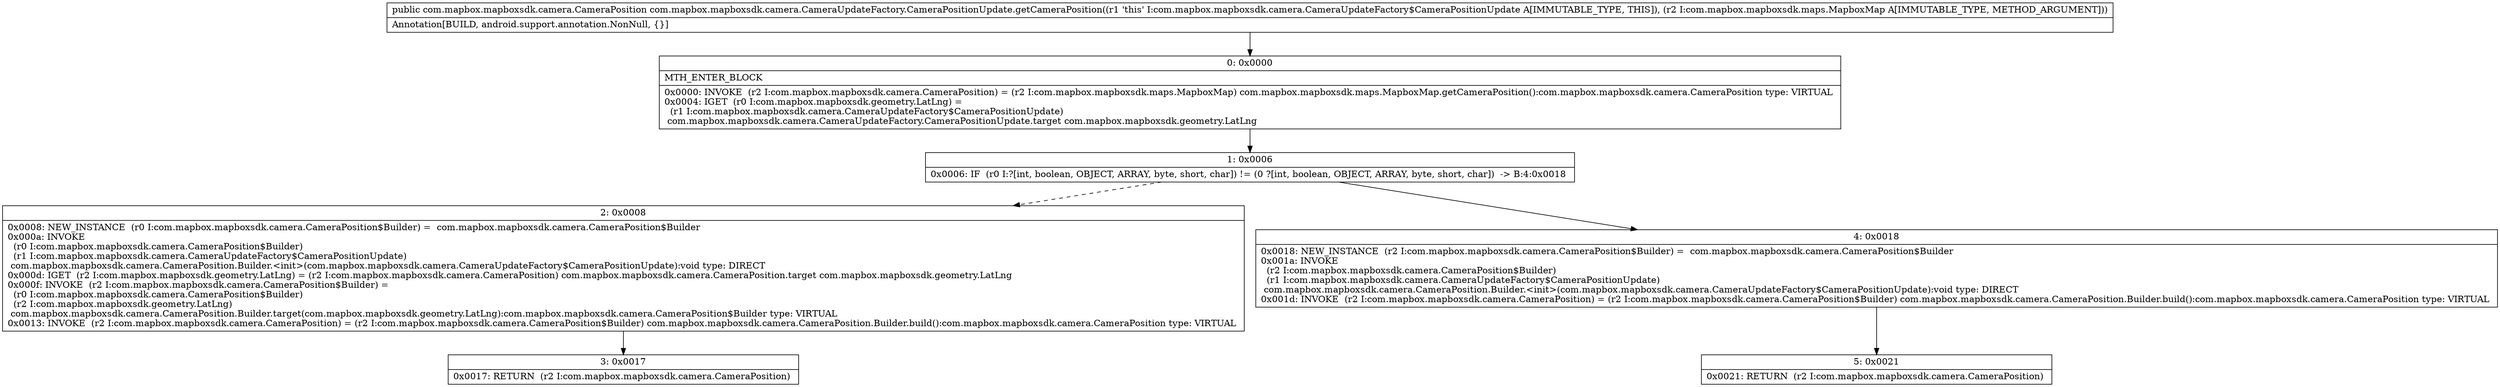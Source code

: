 digraph "CFG forcom.mapbox.mapboxsdk.camera.CameraUpdateFactory.CameraPositionUpdate.getCameraPosition(Lcom\/mapbox\/mapboxsdk\/maps\/MapboxMap;)Lcom\/mapbox\/mapboxsdk\/camera\/CameraPosition;" {
Node_0 [shape=record,label="{0\:\ 0x0000|MTH_ENTER_BLOCK\l|0x0000: INVOKE  (r2 I:com.mapbox.mapboxsdk.camera.CameraPosition) = (r2 I:com.mapbox.mapboxsdk.maps.MapboxMap) com.mapbox.mapboxsdk.maps.MapboxMap.getCameraPosition():com.mapbox.mapboxsdk.camera.CameraPosition type: VIRTUAL \l0x0004: IGET  (r0 I:com.mapbox.mapboxsdk.geometry.LatLng) = \l  (r1 I:com.mapbox.mapboxsdk.camera.CameraUpdateFactory$CameraPositionUpdate)\l com.mapbox.mapboxsdk.camera.CameraUpdateFactory.CameraPositionUpdate.target com.mapbox.mapboxsdk.geometry.LatLng \l}"];
Node_1 [shape=record,label="{1\:\ 0x0006|0x0006: IF  (r0 I:?[int, boolean, OBJECT, ARRAY, byte, short, char]) != (0 ?[int, boolean, OBJECT, ARRAY, byte, short, char])  \-\> B:4:0x0018 \l}"];
Node_2 [shape=record,label="{2\:\ 0x0008|0x0008: NEW_INSTANCE  (r0 I:com.mapbox.mapboxsdk.camera.CameraPosition$Builder) =  com.mapbox.mapboxsdk.camera.CameraPosition$Builder \l0x000a: INVOKE  \l  (r0 I:com.mapbox.mapboxsdk.camera.CameraPosition$Builder)\l  (r1 I:com.mapbox.mapboxsdk.camera.CameraUpdateFactory$CameraPositionUpdate)\l com.mapbox.mapboxsdk.camera.CameraPosition.Builder.\<init\>(com.mapbox.mapboxsdk.camera.CameraUpdateFactory$CameraPositionUpdate):void type: DIRECT \l0x000d: IGET  (r2 I:com.mapbox.mapboxsdk.geometry.LatLng) = (r2 I:com.mapbox.mapboxsdk.camera.CameraPosition) com.mapbox.mapboxsdk.camera.CameraPosition.target com.mapbox.mapboxsdk.geometry.LatLng \l0x000f: INVOKE  (r2 I:com.mapbox.mapboxsdk.camera.CameraPosition$Builder) = \l  (r0 I:com.mapbox.mapboxsdk.camera.CameraPosition$Builder)\l  (r2 I:com.mapbox.mapboxsdk.geometry.LatLng)\l com.mapbox.mapboxsdk.camera.CameraPosition.Builder.target(com.mapbox.mapboxsdk.geometry.LatLng):com.mapbox.mapboxsdk.camera.CameraPosition$Builder type: VIRTUAL \l0x0013: INVOKE  (r2 I:com.mapbox.mapboxsdk.camera.CameraPosition) = (r2 I:com.mapbox.mapboxsdk.camera.CameraPosition$Builder) com.mapbox.mapboxsdk.camera.CameraPosition.Builder.build():com.mapbox.mapboxsdk.camera.CameraPosition type: VIRTUAL \l}"];
Node_3 [shape=record,label="{3\:\ 0x0017|0x0017: RETURN  (r2 I:com.mapbox.mapboxsdk.camera.CameraPosition) \l}"];
Node_4 [shape=record,label="{4\:\ 0x0018|0x0018: NEW_INSTANCE  (r2 I:com.mapbox.mapboxsdk.camera.CameraPosition$Builder) =  com.mapbox.mapboxsdk.camera.CameraPosition$Builder \l0x001a: INVOKE  \l  (r2 I:com.mapbox.mapboxsdk.camera.CameraPosition$Builder)\l  (r1 I:com.mapbox.mapboxsdk.camera.CameraUpdateFactory$CameraPositionUpdate)\l com.mapbox.mapboxsdk.camera.CameraPosition.Builder.\<init\>(com.mapbox.mapboxsdk.camera.CameraUpdateFactory$CameraPositionUpdate):void type: DIRECT \l0x001d: INVOKE  (r2 I:com.mapbox.mapboxsdk.camera.CameraPosition) = (r2 I:com.mapbox.mapboxsdk.camera.CameraPosition$Builder) com.mapbox.mapboxsdk.camera.CameraPosition.Builder.build():com.mapbox.mapboxsdk.camera.CameraPosition type: VIRTUAL \l}"];
Node_5 [shape=record,label="{5\:\ 0x0021|0x0021: RETURN  (r2 I:com.mapbox.mapboxsdk.camera.CameraPosition) \l}"];
MethodNode[shape=record,label="{public com.mapbox.mapboxsdk.camera.CameraPosition com.mapbox.mapboxsdk.camera.CameraUpdateFactory.CameraPositionUpdate.getCameraPosition((r1 'this' I:com.mapbox.mapboxsdk.camera.CameraUpdateFactory$CameraPositionUpdate A[IMMUTABLE_TYPE, THIS]), (r2 I:com.mapbox.mapboxsdk.maps.MapboxMap A[IMMUTABLE_TYPE, METHOD_ARGUMENT]))  | Annotation[BUILD, android.support.annotation.NonNull, \{\}]\l}"];
MethodNode -> Node_0;
Node_0 -> Node_1;
Node_1 -> Node_2[style=dashed];
Node_1 -> Node_4;
Node_2 -> Node_3;
Node_4 -> Node_5;
}

